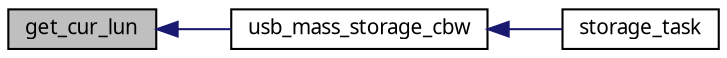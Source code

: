 digraph G
{
  edge [fontname="FreeSans.ttf",fontsize=10,labelfontname="FreeSans.ttf",labelfontsize=10];
  node [fontname="FreeSans.ttf",fontsize=10,shape=record];
  rankdir=LR;
  Node1 [label="get_cur_lun",height=0.2,width=0.4,color="black", fillcolor="grey75", style="filled" fontcolor="black"];
  Node1 -> Node2 [dir=back,color="midnightblue",fontsize=10,style="solid",fontname="FreeSans.ttf"];
  Node2 [label="usb_mass_storage_cbw",height=0.2,width=0.4,color="black", fillcolor="white", style="filled",URL="$a00051.html#8ad8d2f18d5af0ed75b541ab3ca9a7ff"];
  Node2 -> Node3 [dir=back,color="midnightblue",fontsize=10,style="solid",fontname="FreeSans.ttf"];
  Node3 [label="storage_task",height=0.2,width=0.4,color="black", fillcolor="white", style="filled",URL="$a00051.html#3d969aef2bd4c95a740f288f165d8087"];
}
